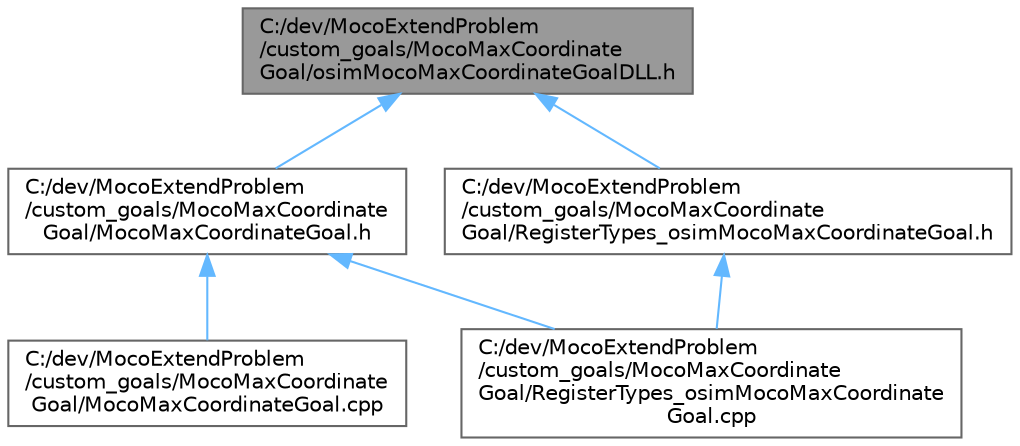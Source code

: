 digraph "C:/dev/MocoExtendProblem/custom_goals/MocoMaxCoordinateGoal/osimMocoMaxCoordinateGoalDLL.h"
{
 // LATEX_PDF_SIZE
  bgcolor="transparent";
  edge [fontname=Helvetica,fontsize=10,labelfontname=Helvetica,labelfontsize=10];
  node [fontname=Helvetica,fontsize=10,shape=box,height=0.2,width=0.4];
  Node1 [id="Node000001",label="C:/dev/MocoExtendProblem\l/custom_goals/MocoMaxCoordinate\lGoal/osimMocoMaxCoordinateGoalDLL.h",height=0.2,width=0.4,color="gray40", fillcolor="grey60", style="filled", fontcolor="black",tooltip=" "];
  Node1 -> Node2 [id="edge1_Node000001_Node000002",dir="back",color="steelblue1",style="solid",tooltip=" "];
  Node2 [id="Node000002",label="C:/dev/MocoExtendProblem\l/custom_goals/MocoMaxCoordinate\lGoal/MocoMaxCoordinateGoal.h",height=0.2,width=0.4,color="grey40", fillcolor="white", style="filled",URL="$_moco_max_coordinate_goal_2_moco_max_coordinate_goal_8h.html",tooltip=" "];
  Node2 -> Node3 [id="edge2_Node000002_Node000003",dir="back",color="steelblue1",style="solid",tooltip=" "];
  Node3 [id="Node000003",label="C:/dev/MocoExtendProblem\l/custom_goals/MocoMaxCoordinate\lGoal/MocoMaxCoordinateGoal.cpp",height=0.2,width=0.4,color="grey40", fillcolor="white", style="filled",URL="$_moco_max_coordinate_goal_2_moco_max_coordinate_goal_8cpp.html",tooltip=" "];
  Node2 -> Node4 [id="edge3_Node000002_Node000004",dir="back",color="steelblue1",style="solid",tooltip=" "];
  Node4 [id="Node000004",label="C:/dev/MocoExtendProblem\l/custom_goals/MocoMaxCoordinate\lGoal/RegisterTypes_osimMocoMaxCoordinate\lGoal.cpp",height=0.2,width=0.4,color="grey40", fillcolor="white", style="filled",URL="$_moco_max_coordinate_goal_2_register_types__osim_moco_max_coordinate_goal_8cpp.html",tooltip=" "];
  Node1 -> Node5 [id="edge4_Node000001_Node000005",dir="back",color="steelblue1",style="solid",tooltip=" "];
  Node5 [id="Node000005",label="C:/dev/MocoExtendProblem\l/custom_goals/MocoMaxCoordinate\lGoal/RegisterTypes_osimMocoMaxCoordinateGoal.h",height=0.2,width=0.4,color="grey40", fillcolor="white", style="filled",URL="$_moco_max_coordinate_goal_2_register_types__osim_moco_max_coordinate_goal_8h.html",tooltip=" "];
  Node5 -> Node4 [id="edge5_Node000005_Node000004",dir="back",color="steelblue1",style="solid",tooltip=" "];
}
